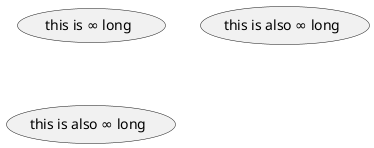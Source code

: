 @startuml
usecase direct as "this is ∞ long"
usecase ampHash as "this is also &#8734; long"
usecase angleBrackets as "this is also <U+221E> long"
@enduml

